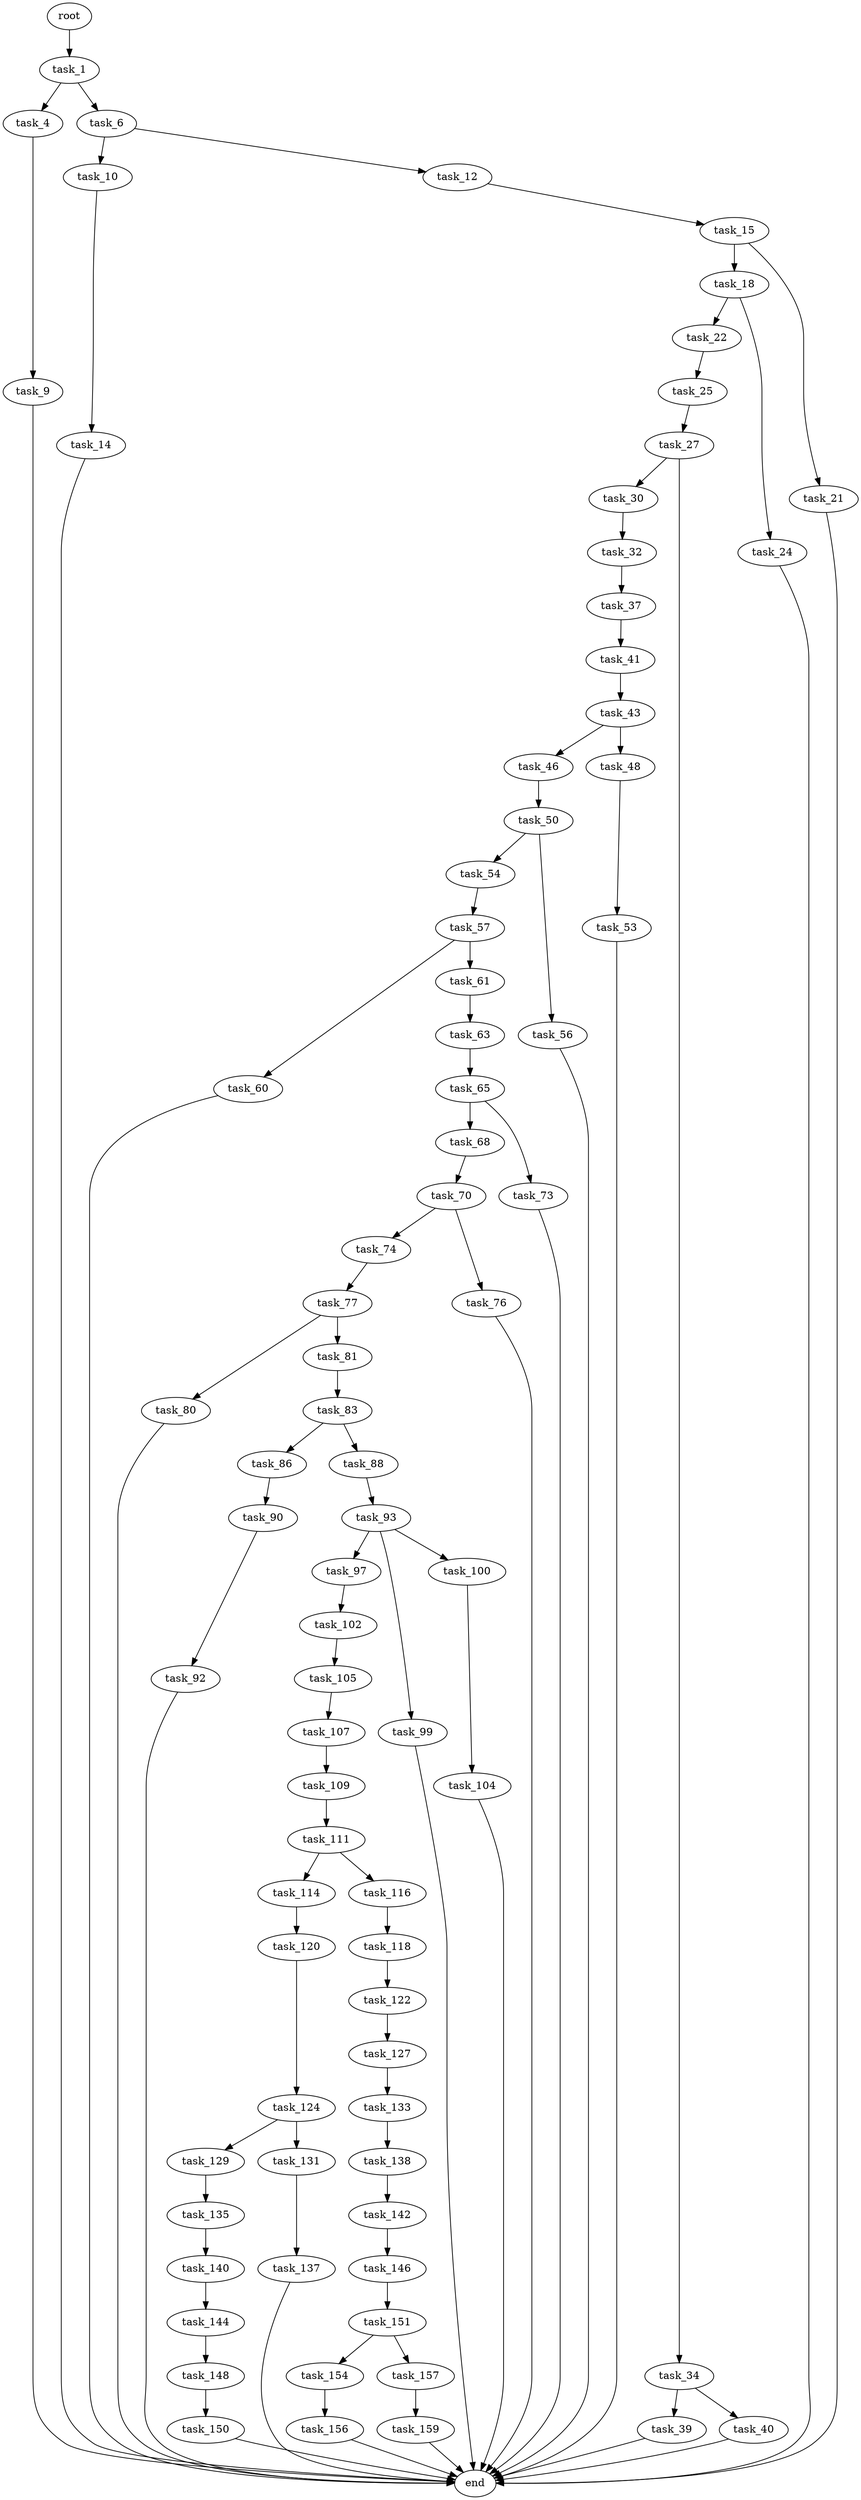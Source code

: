 digraph G {
  root [size="0.000000"];
  task_1 [size="134217728000.000000"];
  task_4 [size="4654206932.000000"];
  task_6 [size="1023055851597.000000"];
  task_9 [size="134217728000.000000"];
  task_10 [size="28991029248.000000"];
  task_12 [size="10327281612.000000"];
  end [size="0.000000"];
  task_14 [size="13090792651.000000"];
  task_15 [size="3077895160.000000"];
  task_18 [size="231928233984.000000"];
  task_21 [size="8950301728.000000"];
  task_22 [size="384132352943.000000"];
  task_24 [size="182886188316.000000"];
  task_25 [size="42886553190.000000"];
  task_27 [size="1032445783414.000000"];
  task_30 [size="5401962419.000000"];
  task_34 [size="18944031458.000000"];
  task_32 [size="46470756048.000000"];
  task_37 [size="641248330640.000000"];
  task_39 [size="32739863300.000000"];
  task_40 [size="134217728000.000000"];
  task_41 [size="787504083288.000000"];
  task_43 [size="9122377408.000000"];
  task_46 [size="102978821840.000000"];
  task_48 [size="719715479496.000000"];
  task_50 [size="1073741824000.000000"];
  task_53 [size="2305547469.000000"];
  task_54 [size="24279037892.000000"];
  task_56 [size="517084169798.000000"];
  task_57 [size="231928233984.000000"];
  task_60 [size="125393411726.000000"];
  task_61 [size="565443832032.000000"];
  task_63 [size="1525455150.000000"];
  task_65 [size="782757789696.000000"];
  task_68 [size="134217728000.000000"];
  task_73 [size="549755813888.000000"];
  task_70 [size="24183371369.000000"];
  task_74 [size="231212982364.000000"];
  task_76 [size="178027781356.000000"];
  task_77 [size="134217728000.000000"];
  task_80 [size="1073741824000.000000"];
  task_81 [size="782757789696.000000"];
  task_83 [size="316506139739.000000"];
  task_86 [size="231928233984.000000"];
  task_88 [size="7239169706.000000"];
  task_90 [size="784921761148.000000"];
  task_93 [size="134217728000.000000"];
  task_92 [size="437802317784.000000"];
  task_97 [size="3384934887.000000"];
  task_99 [size="70858215179.000000"];
  task_100 [size="1038755755.000000"];
  task_102 [size="10195996001.000000"];
  task_104 [size="88349978244.000000"];
  task_105 [size="301617958181.000000"];
  task_107 [size="8058066791.000000"];
  task_109 [size="1212272290.000000"];
  task_111 [size="35740871859.000000"];
  task_114 [size="90662434553.000000"];
  task_116 [size="1741383631.000000"];
  task_120 [size="13425300364.000000"];
  task_118 [size="5643834432.000000"];
  task_122 [size="13402917150.000000"];
  task_124 [size="368293445632.000000"];
  task_127 [size="394138261676.000000"];
  task_129 [size="1073741824000.000000"];
  task_131 [size="136304961909.000000"];
  task_133 [size="225005230736.000000"];
  task_135 [size="28991029248.000000"];
  task_137 [size="68719476736.000000"];
  task_138 [size="6462619808.000000"];
  task_140 [size="166414705991.000000"];
  task_142 [size="8872089110.000000"];
  task_144 [size="237417167512.000000"];
  task_146 [size="5313721833.000000"];
  task_148 [size="5003665000.000000"];
  task_151 [size="413187562892.000000"];
  task_150 [size="782757789696.000000"];
  task_154 [size="28991029248.000000"];
  task_157 [size="28991029248.000000"];
  task_156 [size="68719476736.000000"];
  task_159 [size="116977587614.000000"];

  root -> task_1 [size="1.000000"];
  task_1 -> task_4 [size="209715200.000000"];
  task_1 -> task_6 [size="209715200.000000"];
  task_4 -> task_9 [size="134217728.000000"];
  task_6 -> task_10 [size="838860800.000000"];
  task_6 -> task_12 [size="838860800.000000"];
  task_9 -> end [size="1.000000"];
  task_10 -> task_14 [size="75497472.000000"];
  task_12 -> task_15 [size="536870912.000000"];
  task_14 -> end [size="1.000000"];
  task_15 -> task_18 [size="75497472.000000"];
  task_15 -> task_21 [size="75497472.000000"];
  task_18 -> task_22 [size="301989888.000000"];
  task_18 -> task_24 [size="301989888.000000"];
  task_21 -> end [size="1.000000"];
  task_22 -> task_25 [size="838860800.000000"];
  task_24 -> end [size="1.000000"];
  task_25 -> task_27 [size="679477248.000000"];
  task_27 -> task_30 [size="679477248.000000"];
  task_27 -> task_34 [size="679477248.000000"];
  task_30 -> task_32 [size="411041792.000000"];
  task_34 -> task_39 [size="33554432.000000"];
  task_34 -> task_40 [size="33554432.000000"];
  task_32 -> task_37 [size="134217728.000000"];
  task_37 -> task_41 [size="838860800.000000"];
  task_39 -> end [size="1.000000"];
  task_40 -> end [size="1.000000"];
  task_41 -> task_43 [size="536870912.000000"];
  task_43 -> task_46 [size="536870912.000000"];
  task_43 -> task_48 [size="536870912.000000"];
  task_46 -> task_50 [size="75497472.000000"];
  task_48 -> task_53 [size="536870912.000000"];
  task_50 -> task_54 [size="838860800.000000"];
  task_50 -> task_56 [size="838860800.000000"];
  task_53 -> end [size="1.000000"];
  task_54 -> task_57 [size="536870912.000000"];
  task_56 -> end [size="1.000000"];
  task_57 -> task_60 [size="301989888.000000"];
  task_57 -> task_61 [size="301989888.000000"];
  task_60 -> end [size="1.000000"];
  task_61 -> task_63 [size="838860800.000000"];
  task_63 -> task_65 [size="33554432.000000"];
  task_65 -> task_68 [size="679477248.000000"];
  task_65 -> task_73 [size="679477248.000000"];
  task_68 -> task_70 [size="209715200.000000"];
  task_73 -> end [size="1.000000"];
  task_70 -> task_74 [size="838860800.000000"];
  task_70 -> task_76 [size="838860800.000000"];
  task_74 -> task_77 [size="679477248.000000"];
  task_76 -> end [size="1.000000"];
  task_77 -> task_80 [size="209715200.000000"];
  task_77 -> task_81 [size="209715200.000000"];
  task_80 -> end [size="1.000000"];
  task_81 -> task_83 [size="679477248.000000"];
  task_83 -> task_86 [size="209715200.000000"];
  task_83 -> task_88 [size="209715200.000000"];
  task_86 -> task_90 [size="301989888.000000"];
  task_88 -> task_93 [size="679477248.000000"];
  task_90 -> task_92 [size="679477248.000000"];
  task_93 -> task_97 [size="209715200.000000"];
  task_93 -> task_99 [size="209715200.000000"];
  task_93 -> task_100 [size="209715200.000000"];
  task_92 -> end [size="1.000000"];
  task_97 -> task_102 [size="75497472.000000"];
  task_99 -> end [size="1.000000"];
  task_100 -> task_104 [size="33554432.000000"];
  task_102 -> task_105 [size="209715200.000000"];
  task_104 -> end [size="1.000000"];
  task_105 -> task_107 [size="209715200.000000"];
  task_107 -> task_109 [size="679477248.000000"];
  task_109 -> task_111 [size="134217728.000000"];
  task_111 -> task_114 [size="75497472.000000"];
  task_111 -> task_116 [size="75497472.000000"];
  task_114 -> task_120 [size="75497472.000000"];
  task_116 -> task_118 [size="134217728.000000"];
  task_120 -> task_124 [size="301989888.000000"];
  task_118 -> task_122 [size="411041792.000000"];
  task_122 -> task_127 [size="679477248.000000"];
  task_124 -> task_129 [size="411041792.000000"];
  task_124 -> task_131 [size="411041792.000000"];
  task_127 -> task_133 [size="301989888.000000"];
  task_129 -> task_135 [size="838860800.000000"];
  task_131 -> task_137 [size="301989888.000000"];
  task_133 -> task_138 [size="536870912.000000"];
  task_135 -> task_140 [size="75497472.000000"];
  task_137 -> end [size="1.000000"];
  task_138 -> task_142 [size="411041792.000000"];
  task_140 -> task_144 [size="411041792.000000"];
  task_142 -> task_146 [size="411041792.000000"];
  task_144 -> task_148 [size="838860800.000000"];
  task_146 -> task_151 [size="209715200.000000"];
  task_148 -> task_150 [size="134217728.000000"];
  task_151 -> task_154 [size="536870912.000000"];
  task_151 -> task_157 [size="536870912.000000"];
  task_150 -> end [size="1.000000"];
  task_154 -> task_156 [size="75497472.000000"];
  task_157 -> task_159 [size="75497472.000000"];
  task_156 -> end [size="1.000000"];
  task_159 -> end [size="1.000000"];
}
